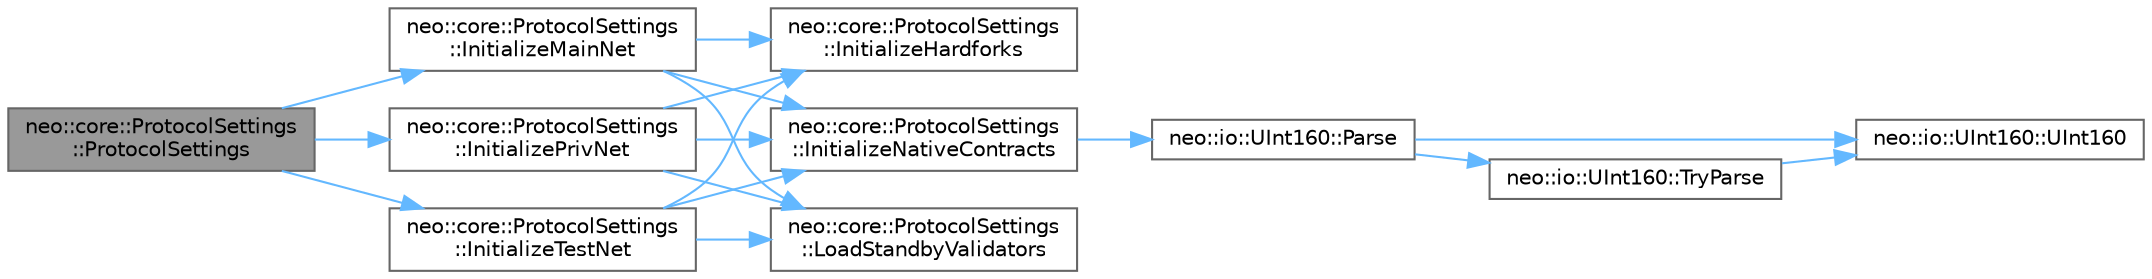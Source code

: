 digraph "neo::core::ProtocolSettings::ProtocolSettings"
{
 // LATEX_PDF_SIZE
  bgcolor="transparent";
  edge [fontname=Helvetica,fontsize=10,labelfontname=Helvetica,labelfontsize=10];
  node [fontname=Helvetica,fontsize=10,shape=box,height=0.2,width=0.4];
  rankdir="LR";
  Node1 [id="Node000001",label="neo::core::ProtocolSettings\l::ProtocolSettings",height=0.2,width=0.4,color="gray40", fillcolor="grey60", style="filled", fontcolor="black",tooltip="Constructor with custom network magic."];
  Node1 -> Node2 [id="edge17_Node000001_Node000002",color="steelblue1",style="solid",tooltip=" "];
  Node2 [id="Node000002",label="neo::core::ProtocolSettings\l::InitializeMainNet",height=0.2,width=0.4,color="grey40", fillcolor="white", style="filled",URL="$classneo_1_1core_1_1_protocol_settings.html#a92d2d6ac9f3be91d0b24fe6402196941",tooltip=" "];
  Node2 -> Node3 [id="edge18_Node000002_Node000003",color="steelblue1",style="solid",tooltip=" "];
  Node3 [id="Node000003",label="neo::core::ProtocolSettings\l::InitializeHardforks",height=0.2,width=0.4,color="grey40", fillcolor="white", style="filled",URL="$classneo_1_1core_1_1_protocol_settings.html#a2462f1b1e8553e2687eebf1744437f78",tooltip=" "];
  Node2 -> Node4 [id="edge19_Node000002_Node000004",color="steelblue1",style="solid",tooltip=" "];
  Node4 [id="Node000004",label="neo::core::ProtocolSettings\l::InitializeNativeContracts",height=0.2,width=0.4,color="grey40", fillcolor="white", style="filled",URL="$classneo_1_1core_1_1_protocol_settings.html#a43cdc565aeb826f11377a1669e8052e9",tooltip=" "];
  Node4 -> Node5 [id="edge20_Node000004_Node000005",color="steelblue1",style="solid",tooltip=" "];
  Node5 [id="Node000005",label="neo::io::UInt160::Parse",height=0.2,width=0.4,color="grey40", fillcolor="white", style="filled",URL="$classneo_1_1io_1_1_u_int160.html#aff15950166fb8a9a018e85e419500115",tooltip="Parses a hexadecimal string into a UInt160."];
  Node5 -> Node6 [id="edge21_Node000005_Node000006",color="steelblue1",style="solid",tooltip=" "];
  Node6 [id="Node000006",label="neo::io::UInt160::TryParse",height=0.2,width=0.4,color="grey40", fillcolor="white", style="filled",URL="$classneo_1_1io_1_1_u_int160.html#ab05ad86c095702985a3c48b025c6e0bc",tooltip="Tries to parse a hexadecimal string into a UInt160."];
  Node6 -> Node7 [id="edge22_Node000006_Node000007",color="steelblue1",style="solid",tooltip=" "];
  Node7 [id="Node000007",label="neo::io::UInt160::UInt160",height=0.2,width=0.4,color="grey40", fillcolor="white", style="filled",URL="$classneo_1_1io_1_1_u_int160.html#a975ac19e433b0ceb17f5b56454667fa5",tooltip="Constructs a UInt160 initialized to zero."];
  Node5 -> Node7 [id="edge23_Node000005_Node000007",color="steelblue1",style="solid",tooltip=" "];
  Node2 -> Node8 [id="edge24_Node000002_Node000008",color="steelblue1",style="solid",tooltip=" "];
  Node8 [id="Node000008",label="neo::core::ProtocolSettings\l::LoadStandbyValidators",height=0.2,width=0.4,color="grey40", fillcolor="white", style="filled",URL="$classneo_1_1core_1_1_protocol_settings.html#ab33efdf1c5118a7c1a0fc2b752a7aa97",tooltip=" "];
  Node1 -> Node9 [id="edge25_Node000001_Node000009",color="steelblue1",style="solid",tooltip=" "];
  Node9 [id="Node000009",label="neo::core::ProtocolSettings\l::InitializePrivNet",height=0.2,width=0.4,color="grey40", fillcolor="white", style="filled",URL="$classneo_1_1core_1_1_protocol_settings.html#a3dc6f2ebebc24a660ef34cc551561797",tooltip=" "];
  Node9 -> Node3 [id="edge26_Node000009_Node000003",color="steelblue1",style="solid",tooltip=" "];
  Node9 -> Node4 [id="edge27_Node000009_Node000004",color="steelblue1",style="solid",tooltip=" "];
  Node9 -> Node8 [id="edge28_Node000009_Node000008",color="steelblue1",style="solid",tooltip=" "];
  Node1 -> Node10 [id="edge29_Node000001_Node000010",color="steelblue1",style="solid",tooltip=" "];
  Node10 [id="Node000010",label="neo::core::ProtocolSettings\l::InitializeTestNet",height=0.2,width=0.4,color="grey40", fillcolor="white", style="filled",URL="$classneo_1_1core_1_1_protocol_settings.html#afeca19a8ebb51d0f49e825c5428e757a",tooltip=" "];
  Node10 -> Node3 [id="edge30_Node000010_Node000003",color="steelblue1",style="solid",tooltip=" "];
  Node10 -> Node4 [id="edge31_Node000010_Node000004",color="steelblue1",style="solid",tooltip=" "];
  Node10 -> Node8 [id="edge32_Node000010_Node000008",color="steelblue1",style="solid",tooltip=" "];
}
